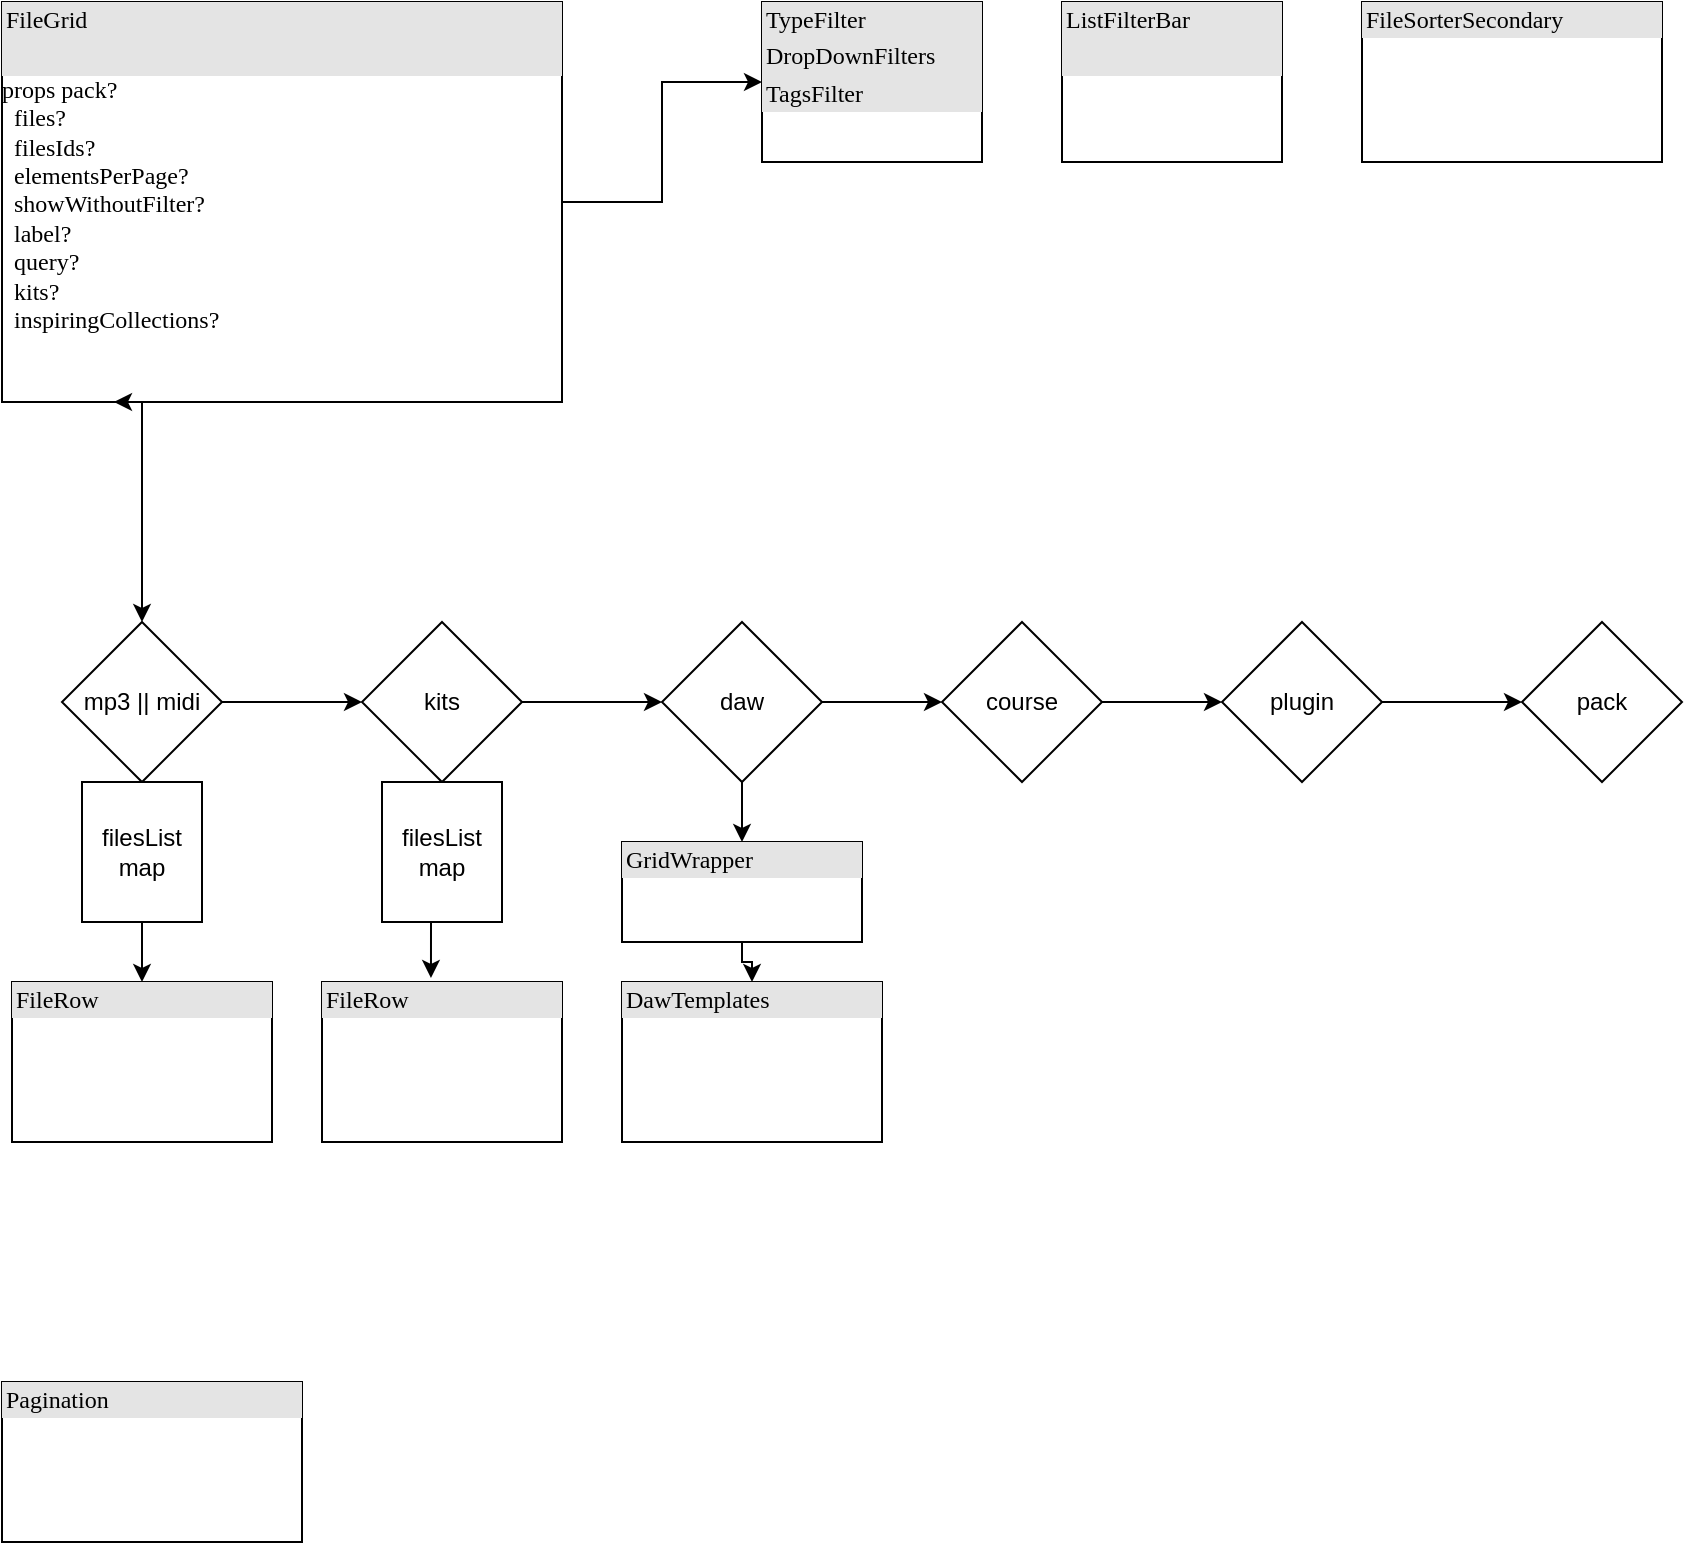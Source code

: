 <mxfile version="20.6.0" type="github">
  <diagram name="Page-1" id="2ca16b54-16f6-2749-3443-fa8db7711227">
    <mxGraphModel dx="1422" dy="786" grid="1" gridSize="10" guides="1" tooltips="1" connect="1" arrows="1" fold="1" page="1" pageScale="1" pageWidth="1100" pageHeight="850" background="none" math="0" shadow="0">
      <root>
        <mxCell id="0" />
        <mxCell id="1" parent="0" />
        <mxCell id="z8bEHkvT0qCZ6l-3ghTC-3" value="" style="edgeStyle=orthogonalEdgeStyle;rounded=0;orthogonalLoop=1;jettySize=auto;html=1;" edge="1" parent="1" source="z8bEHkvT0qCZ6l-3ghTC-1" target="z8bEHkvT0qCZ6l-3ghTC-2">
          <mxGeometry relative="1" as="geometry" />
        </mxCell>
        <mxCell id="z8bEHkvT0qCZ6l-3ghTC-26" style="edgeStyle=orthogonalEdgeStyle;rounded=0;orthogonalLoop=1;jettySize=auto;html=1;exitX=0.25;exitY=1;exitDx=0;exitDy=0;entryX=0.5;entryY=0;entryDx=0;entryDy=0;" edge="1" parent="1" source="z8bEHkvT0qCZ6l-3ghTC-1" target="z8bEHkvT0qCZ6l-3ghTC-15">
          <mxGeometry relative="1" as="geometry" />
        </mxCell>
        <mxCell id="z8bEHkvT0qCZ6l-3ghTC-1" value="&lt;div style=&quot;box-sizing:border-box;width:100%;background:#e4e4e4;padding:2px;&quot;&gt;FileGrid&lt;/div&gt;&lt;div style=&quot;box-sizing:border-box;width:100%;background:#e4e4e4;padding:2px;&quot;&gt;&lt;br&gt;&lt;/div&gt;props&lt;span style=&quot;white-space: pre;&quot;&gt;	&lt;/span&gt;pack?&lt;br&gt;&lt;span style=&quot;white-space: pre;&quot;&gt;	&lt;/span&gt;&lt;span style=&quot;white-space: pre;&quot;&gt;	&lt;/span&gt;files?&lt;br&gt;&lt;span style=&quot;white-space: pre;&quot;&gt;	&lt;/span&gt;&lt;span style=&quot;white-space: pre;&quot;&gt;	&lt;/span&gt;filesIds?&lt;br&gt;&lt;span style=&quot;white-space: pre;&quot;&gt;	&lt;/span&gt;&lt;span style=&quot;white-space: pre;&quot;&gt;	&lt;/span&gt;elementsPerPage?&lt;br&gt;&lt;span style=&quot;white-space: pre;&quot;&gt;	&lt;/span&gt;&lt;span style=&quot;white-space: pre;&quot;&gt;	&lt;/span&gt;showWithoutFilter?&lt;br&gt;&lt;span style=&quot;white-space: pre;&quot;&gt;	&lt;/span&gt;&lt;span style=&quot;white-space: pre;&quot;&gt;	&lt;/span&gt;label?&lt;br&gt;&lt;span style=&quot;white-space: pre;&quot;&gt;	&lt;/span&gt;&lt;span style=&quot;white-space: pre;&quot;&gt;	&lt;/span&gt;query?&lt;br&gt;&lt;span style=&quot;white-space: pre;&quot;&gt;	&lt;/span&gt;&lt;span style=&quot;white-space: pre;&quot;&gt;	&lt;/span&gt;kits?&lt;br&gt;&lt;span style=&quot;white-space: pre;&quot;&gt;	&lt;/span&gt;&lt;span style=&quot;white-space: pre;&quot;&gt;	&lt;/span&gt;inspiringCollections?" style="verticalAlign=top;align=left;overflow=fill;html=1;rounded=0;shadow=0;comic=0;labelBackgroundColor=none;strokeWidth=1;fontFamily=Verdana;fontSize=12;labelPadding=0;perimeterSpacing=0;sketch=0;" vertex="1" parent="1">
          <mxGeometry x="50" y="20" width="280" height="200" as="geometry" />
        </mxCell>
        <mxCell id="z8bEHkvT0qCZ6l-3ghTC-2" value="&lt;div style=&quot;box-sizing:border-box;width:100%;background:#e4e4e4;padding:2px;&quot;&gt;TypeFilter&lt;/div&gt;&lt;div style=&quot;box-sizing:border-box;width:100%;background:#e4e4e4;padding:2px;&quot;&gt;DropDownFilters&lt;/div&gt;&lt;div style=&quot;box-sizing:border-box;width:100%;background:#e4e4e4;padding:2px;&quot;&gt;TagsFilter&lt;/div&gt;" style="verticalAlign=top;align=left;overflow=fill;html=1;rounded=0;shadow=0;comic=0;labelBackgroundColor=none;strokeWidth=1;fontFamily=Verdana;fontSize=12;labelPadding=0;perimeterSpacing=0;sketch=0;" vertex="1" parent="1">
          <mxGeometry x="430" y="20" width="110" height="80" as="geometry" />
        </mxCell>
        <mxCell id="z8bEHkvT0qCZ6l-3ghTC-8" value="&lt;div style=&quot;box-sizing:border-box;width:100%;background:#e4e4e4;padding:2px;&quot;&gt;ListFilterBar&lt;/div&gt;&lt;div style=&quot;box-sizing:border-box;width:100%;background:#e4e4e4;padding:2px;&quot;&gt;&lt;br&gt;&lt;/div&gt;" style="verticalAlign=top;align=left;overflow=fill;html=1;rounded=0;shadow=0;comic=0;labelBackgroundColor=none;strokeWidth=1;fontFamily=Verdana;fontSize=12;labelPadding=0;perimeterSpacing=0;sketch=0;" vertex="1" parent="1">
          <mxGeometry x="580" y="20" width="110" height="80" as="geometry" />
        </mxCell>
        <mxCell id="z8bEHkvT0qCZ6l-3ghTC-9" value="&lt;div style=&quot;box-sizing:border-box;width:100%;background:#e4e4e4;padding:2px;&quot;&gt;FileSorterSecondary&lt;/div&gt;" style="verticalAlign=top;align=left;overflow=fill;html=1;rounded=0;shadow=0;comic=0;labelBackgroundColor=none;strokeWidth=1;fontFamily=Verdana;fontSize=12;labelPadding=0;perimeterSpacing=0;sketch=0;" vertex="1" parent="1">
          <mxGeometry x="730" y="20" width="150" height="80" as="geometry" />
        </mxCell>
        <mxCell id="z8bEHkvT0qCZ6l-3ghTC-27" style="edgeStyle=orthogonalEdgeStyle;rounded=0;orthogonalLoop=1;jettySize=auto;html=1;exitX=1;exitY=0.5;exitDx=0;exitDy=0;entryX=0;entryY=0.5;entryDx=0;entryDy=0;" edge="1" parent="1" source="z8bEHkvT0qCZ6l-3ghTC-15" target="z8bEHkvT0qCZ6l-3ghTC-16">
          <mxGeometry relative="1" as="geometry" />
        </mxCell>
        <mxCell id="z8bEHkvT0qCZ6l-3ghTC-15" value="mp3 || midi" style="rhombus;whiteSpace=wrap;html=1;sketch=0;" vertex="1" parent="1">
          <mxGeometry x="80" y="330" width="80" height="80" as="geometry" />
        </mxCell>
        <mxCell id="z8bEHkvT0qCZ6l-3ghTC-28" style="edgeStyle=orthogonalEdgeStyle;rounded=0;orthogonalLoop=1;jettySize=auto;html=1;exitX=1;exitY=0.5;exitDx=0;exitDy=0;entryX=0;entryY=0.5;entryDx=0;entryDy=0;" edge="1" parent="1" source="z8bEHkvT0qCZ6l-3ghTC-16" target="z8bEHkvT0qCZ6l-3ghTC-17">
          <mxGeometry relative="1" as="geometry" />
        </mxCell>
        <mxCell id="z8bEHkvT0qCZ6l-3ghTC-16" value="kits" style="rhombus;whiteSpace=wrap;html=1;sketch=0;" vertex="1" parent="1">
          <mxGeometry x="230" y="330" width="80" height="80" as="geometry" />
        </mxCell>
        <mxCell id="z8bEHkvT0qCZ6l-3ghTC-29" style="edgeStyle=orthogonalEdgeStyle;rounded=0;orthogonalLoop=1;jettySize=auto;html=1;exitX=1;exitY=0.5;exitDx=0;exitDy=0;entryX=0;entryY=0.5;entryDx=0;entryDy=0;" edge="1" parent="1" source="z8bEHkvT0qCZ6l-3ghTC-17" target="z8bEHkvT0qCZ6l-3ghTC-18">
          <mxGeometry relative="1" as="geometry" />
        </mxCell>
        <mxCell id="z8bEHkvT0qCZ6l-3ghTC-41" style="edgeStyle=orthogonalEdgeStyle;rounded=0;orthogonalLoop=1;jettySize=auto;html=1;exitX=0.5;exitY=1;exitDx=0;exitDy=0;entryX=0.5;entryY=0;entryDx=0;entryDy=0;" edge="1" parent="1" source="z8bEHkvT0qCZ6l-3ghTC-17" target="z8bEHkvT0qCZ6l-3ghTC-24">
          <mxGeometry relative="1" as="geometry" />
        </mxCell>
        <mxCell id="z8bEHkvT0qCZ6l-3ghTC-17" value="daw" style="rhombus;whiteSpace=wrap;html=1;sketch=0;" vertex="1" parent="1">
          <mxGeometry x="380" y="330" width="80" height="80" as="geometry" />
        </mxCell>
        <mxCell id="z8bEHkvT0qCZ6l-3ghTC-30" style="edgeStyle=orthogonalEdgeStyle;rounded=0;orthogonalLoop=1;jettySize=auto;html=1;exitX=1;exitY=0.5;exitDx=0;exitDy=0;entryX=0;entryY=0.5;entryDx=0;entryDy=0;" edge="1" parent="1" source="z8bEHkvT0qCZ6l-3ghTC-18" target="z8bEHkvT0qCZ6l-3ghTC-19">
          <mxGeometry relative="1" as="geometry" />
        </mxCell>
        <mxCell id="z8bEHkvT0qCZ6l-3ghTC-18" value="course" style="rhombus;whiteSpace=wrap;html=1;sketch=0;" vertex="1" parent="1">
          <mxGeometry x="520" y="330" width="80" height="80" as="geometry" />
        </mxCell>
        <mxCell id="z8bEHkvT0qCZ6l-3ghTC-31" style="edgeStyle=orthogonalEdgeStyle;rounded=0;orthogonalLoop=1;jettySize=auto;html=1;exitX=1;exitY=0.5;exitDx=0;exitDy=0;entryX=0;entryY=0.5;entryDx=0;entryDy=0;" edge="1" parent="1" source="z8bEHkvT0qCZ6l-3ghTC-19" target="z8bEHkvT0qCZ6l-3ghTC-20">
          <mxGeometry relative="1" as="geometry" />
        </mxCell>
        <mxCell id="z8bEHkvT0qCZ6l-3ghTC-19" value="plugin" style="rhombus;whiteSpace=wrap;html=1;sketch=0;" vertex="1" parent="1">
          <mxGeometry x="660" y="330" width="80" height="80" as="geometry" />
        </mxCell>
        <mxCell id="z8bEHkvT0qCZ6l-3ghTC-20" value="pack" style="rhombus;whiteSpace=wrap;html=1;sketch=0;" vertex="1" parent="1">
          <mxGeometry x="810" y="330" width="80" height="80" as="geometry" />
        </mxCell>
        <mxCell id="z8bEHkvT0qCZ6l-3ghTC-21" value="&lt;div style=&quot;box-sizing:border-box;width:100%;background:#e4e4e4;padding:2px;&quot;&gt;Pagination&lt;/div&gt;" style="verticalAlign=top;align=left;overflow=fill;html=1;rounded=0;shadow=0;comic=0;labelBackgroundColor=none;strokeWidth=1;fontFamily=Verdana;fontSize=12;labelPadding=0;perimeterSpacing=0;sketch=0;" vertex="1" parent="1">
          <mxGeometry x="50" y="710" width="150" height="80" as="geometry" />
        </mxCell>
        <mxCell id="z8bEHkvT0qCZ6l-3ghTC-22" value="&lt;div style=&quot;box-sizing:border-box;width:100%;background:#e4e4e4;padding:2px;&quot;&gt;FileRow&lt;/div&gt;" style="verticalAlign=top;align=left;overflow=fill;html=1;rounded=0;shadow=0;comic=0;labelBackgroundColor=none;strokeWidth=1;fontFamily=Verdana;fontSize=12;labelPadding=0;perimeterSpacing=0;sketch=0;" vertex="1" parent="1">
          <mxGeometry x="55" y="510" width="130" height="80" as="geometry" />
        </mxCell>
        <mxCell id="z8bEHkvT0qCZ6l-3ghTC-23" value="&lt;div style=&quot;box-sizing:border-box;width:100%;background:#e4e4e4;padding:2px;&quot;&gt;FileRow&lt;/div&gt;" style="verticalAlign=top;align=left;overflow=fill;html=1;rounded=0;shadow=0;comic=0;labelBackgroundColor=none;strokeWidth=1;fontFamily=Verdana;fontSize=12;labelPadding=0;perimeterSpacing=0;sketch=0;" vertex="1" parent="1">
          <mxGeometry x="210" y="510" width="120" height="80" as="geometry" />
        </mxCell>
        <mxCell id="z8bEHkvT0qCZ6l-3ghTC-43" style="edgeStyle=orthogonalEdgeStyle;rounded=0;orthogonalLoop=1;jettySize=auto;html=1;exitX=0.5;exitY=1;exitDx=0;exitDy=0;" edge="1" parent="1" source="z8bEHkvT0qCZ6l-3ghTC-24" target="z8bEHkvT0qCZ6l-3ghTC-42">
          <mxGeometry relative="1" as="geometry">
            <Array as="points">
              <mxPoint x="420" y="500" />
              <mxPoint x="425" y="500" />
            </Array>
          </mxGeometry>
        </mxCell>
        <mxCell id="z8bEHkvT0qCZ6l-3ghTC-24" value="&lt;div style=&quot;box-sizing:border-box;width:100%;background:#e4e4e4;padding:2px;&quot;&gt;GridWrapper&lt;/div&gt;" style="verticalAlign=top;align=left;overflow=fill;html=1;rounded=0;shadow=0;comic=0;labelBackgroundColor=none;strokeWidth=1;fontFamily=Verdana;fontSize=12;labelPadding=0;perimeterSpacing=0;sketch=0;" vertex="1" parent="1">
          <mxGeometry x="360" y="440" width="120" height="50" as="geometry" />
        </mxCell>
        <mxCell id="z8bEHkvT0qCZ6l-3ghTC-32" style="edgeStyle=orthogonalEdgeStyle;rounded=0;orthogonalLoop=1;jettySize=auto;html=1;exitX=0.25;exitY=1;exitDx=0;exitDy=0;entryX=0.2;entryY=1.005;entryDx=0;entryDy=0;entryPerimeter=0;" edge="1" parent="1" source="z8bEHkvT0qCZ6l-3ghTC-1" target="z8bEHkvT0qCZ6l-3ghTC-1">
          <mxGeometry relative="1" as="geometry" />
        </mxCell>
        <mxCell id="z8bEHkvT0qCZ6l-3ghTC-36" style="edgeStyle=orthogonalEdgeStyle;rounded=0;orthogonalLoop=1;jettySize=auto;html=1;exitX=1;exitY=0.5;exitDx=0;exitDy=0;entryX=0.5;entryY=0;entryDx=0;entryDy=0;" edge="1" parent="1" source="z8bEHkvT0qCZ6l-3ghTC-33" target="z8bEHkvT0qCZ6l-3ghTC-22">
          <mxGeometry relative="1" as="geometry" />
        </mxCell>
        <mxCell id="z8bEHkvT0qCZ6l-3ghTC-33" value="filesList&lt;br&gt;map" style="rounded=0;whiteSpace=wrap;html=1;sketch=0;direction=south;" vertex="1" parent="1">
          <mxGeometry x="90" y="410" width="60" height="70" as="geometry" />
        </mxCell>
        <mxCell id="z8bEHkvT0qCZ6l-3ghTC-38" style="edgeStyle=orthogonalEdgeStyle;rounded=0;orthogonalLoop=1;jettySize=auto;html=1;exitX=1;exitY=0.5;exitDx=0;exitDy=0;entryX=0.454;entryY=-0.025;entryDx=0;entryDy=0;entryPerimeter=0;" edge="1" parent="1" source="z8bEHkvT0qCZ6l-3ghTC-37" target="z8bEHkvT0qCZ6l-3ghTC-23">
          <mxGeometry relative="1" as="geometry" />
        </mxCell>
        <mxCell id="z8bEHkvT0qCZ6l-3ghTC-37" value="filesList&lt;br&gt;map" style="rounded=0;whiteSpace=wrap;html=1;sketch=0;direction=south;" vertex="1" parent="1">
          <mxGeometry x="240" y="410" width="60" height="70" as="geometry" />
        </mxCell>
        <mxCell id="z8bEHkvT0qCZ6l-3ghTC-42" value="&lt;div style=&quot;box-sizing:border-box;width:100%;background:#e4e4e4;padding:2px;&quot;&gt;DawTemplates&lt;/div&gt;" style="verticalAlign=top;align=left;overflow=fill;html=1;rounded=0;shadow=0;comic=0;labelBackgroundColor=none;strokeWidth=1;fontFamily=Verdana;fontSize=12;labelPadding=0;perimeterSpacing=0;sketch=0;" vertex="1" parent="1">
          <mxGeometry x="360" y="510" width="130" height="80" as="geometry" />
        </mxCell>
      </root>
    </mxGraphModel>
  </diagram>
</mxfile>
